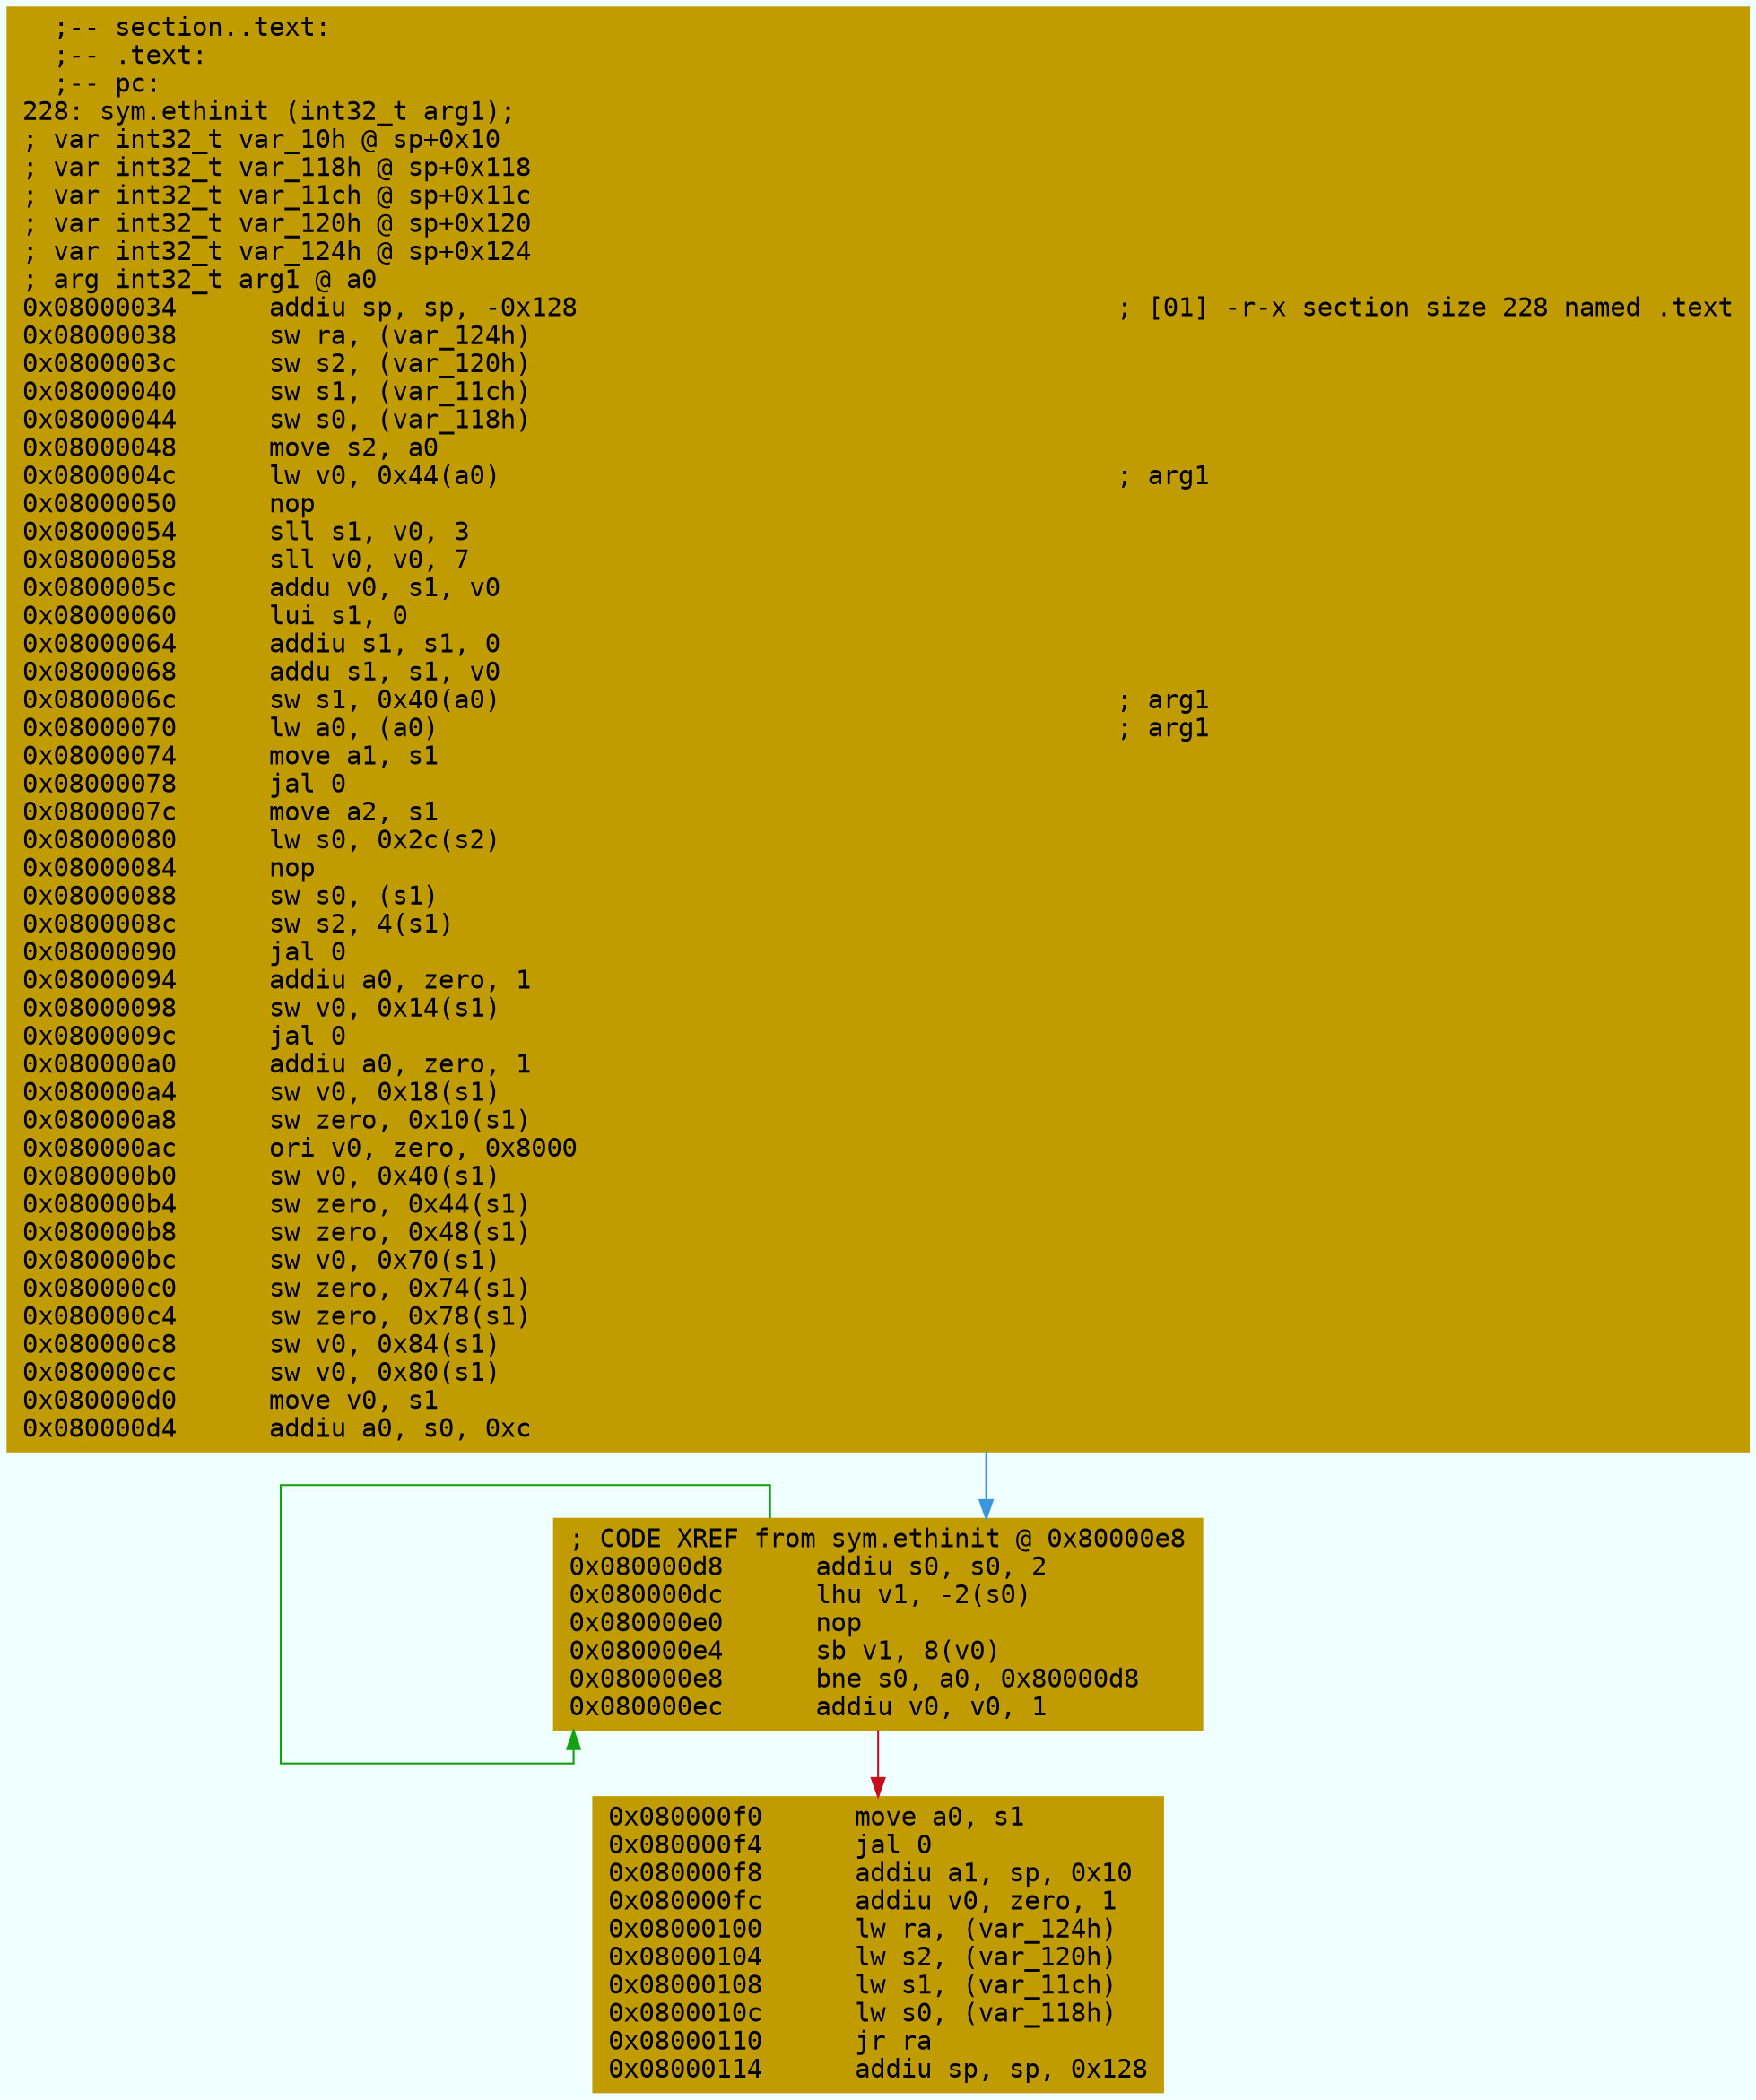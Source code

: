 digraph code {
	graph [bgcolor=azure fontsize=8 fontname="Courier" splines="ortho"];
	node [fillcolor=gray style=filled shape=box];
	edge [arrowhead="normal"];
	"0x08000034" [URL="sym.ethinit/0x08000034", fillcolor="#c19c00",color="#c19c00", fontname="Courier",label="  ;-- section..text:\l  ;-- .text:\l  ;-- pc:\l228: sym.ethinit (int32_t arg1);\l; var int32_t var_10h @ sp+0x10\l; var int32_t var_118h @ sp+0x118\l; var int32_t var_11ch @ sp+0x11c\l; var int32_t var_120h @ sp+0x120\l; var int32_t var_124h @ sp+0x124\l; arg int32_t arg1 @ a0\l0x08000034      addiu sp, sp, -0x128                                   ; [01] -r-x section size 228 named .text\l0x08000038      sw ra, (var_124h)\l0x0800003c      sw s2, (var_120h)\l0x08000040      sw s1, (var_11ch)\l0x08000044      sw s0, (var_118h)\l0x08000048      move s2, a0\l0x0800004c      lw v0, 0x44(a0)                                        ; arg1\l0x08000050      nop\l0x08000054      sll s1, v0, 3\l0x08000058      sll v0, v0, 7\l0x0800005c      addu v0, s1, v0\l0x08000060      lui s1, 0\l0x08000064      addiu s1, s1, 0\l0x08000068      addu s1, s1, v0\l0x0800006c      sw s1, 0x40(a0)                                        ; arg1\l0x08000070      lw a0, (a0)                                            ; arg1\l0x08000074      move a1, s1\l0x08000078      jal 0\l0x0800007c      move a2, s1\l0x08000080      lw s0, 0x2c(s2)\l0x08000084      nop\l0x08000088      sw s0, (s1)\l0x0800008c      sw s2, 4(s1)\l0x08000090      jal 0\l0x08000094      addiu a0, zero, 1\l0x08000098      sw v0, 0x14(s1)\l0x0800009c      jal 0\l0x080000a0      addiu a0, zero, 1\l0x080000a4      sw v0, 0x18(s1)\l0x080000a8      sw zero, 0x10(s1)\l0x080000ac      ori v0, zero, 0x8000\l0x080000b0      sw v0, 0x40(s1)\l0x080000b4      sw zero, 0x44(s1)\l0x080000b8      sw zero, 0x48(s1)\l0x080000bc      sw v0, 0x70(s1)\l0x080000c0      sw zero, 0x74(s1)\l0x080000c4      sw zero, 0x78(s1)\l0x080000c8      sw v0, 0x84(s1)\l0x080000cc      sw v0, 0x80(s1)\l0x080000d0      move v0, s1\l0x080000d4      addiu a0, s0, 0xc\l"]
	"0x080000d8" [URL="sym.ethinit/0x080000d8", fillcolor="#c19c00",color="#c19c00", fontname="Courier",label="; CODE XREF from sym.ethinit @ 0x80000e8\l0x080000d8      addiu s0, s0, 2\l0x080000dc      lhu v1, -2(s0)\l0x080000e0      nop\l0x080000e4      sb v1, 8(v0)\l0x080000e8      bne s0, a0, 0x80000d8\l0x080000ec      addiu v0, v0, 1\l"]
	"0x080000f0" [URL="sym.ethinit/0x080000f0", fillcolor="#c19c00",color="#c19c00", fontname="Courier",label="0x080000f0      move a0, s1\l0x080000f4      jal 0\l0x080000f8      addiu a1, sp, 0x10\l0x080000fc      addiu v0, zero, 1\l0x08000100      lw ra, (var_124h)\l0x08000104      lw s2, (var_120h)\l0x08000108      lw s1, (var_11ch)\l0x0800010c      lw s0, (var_118h)\l0x08000110      jr ra\l0x08000114      addiu sp, sp, 0x128\l"]
        "0x08000034" -> "0x080000d8" [color="#3a96dd"];
        "0x080000d8" -> "0x080000d8" [color="#13a10e"];
        "0x080000d8" -> "0x080000f0" [color="#c50f1f"];
}
